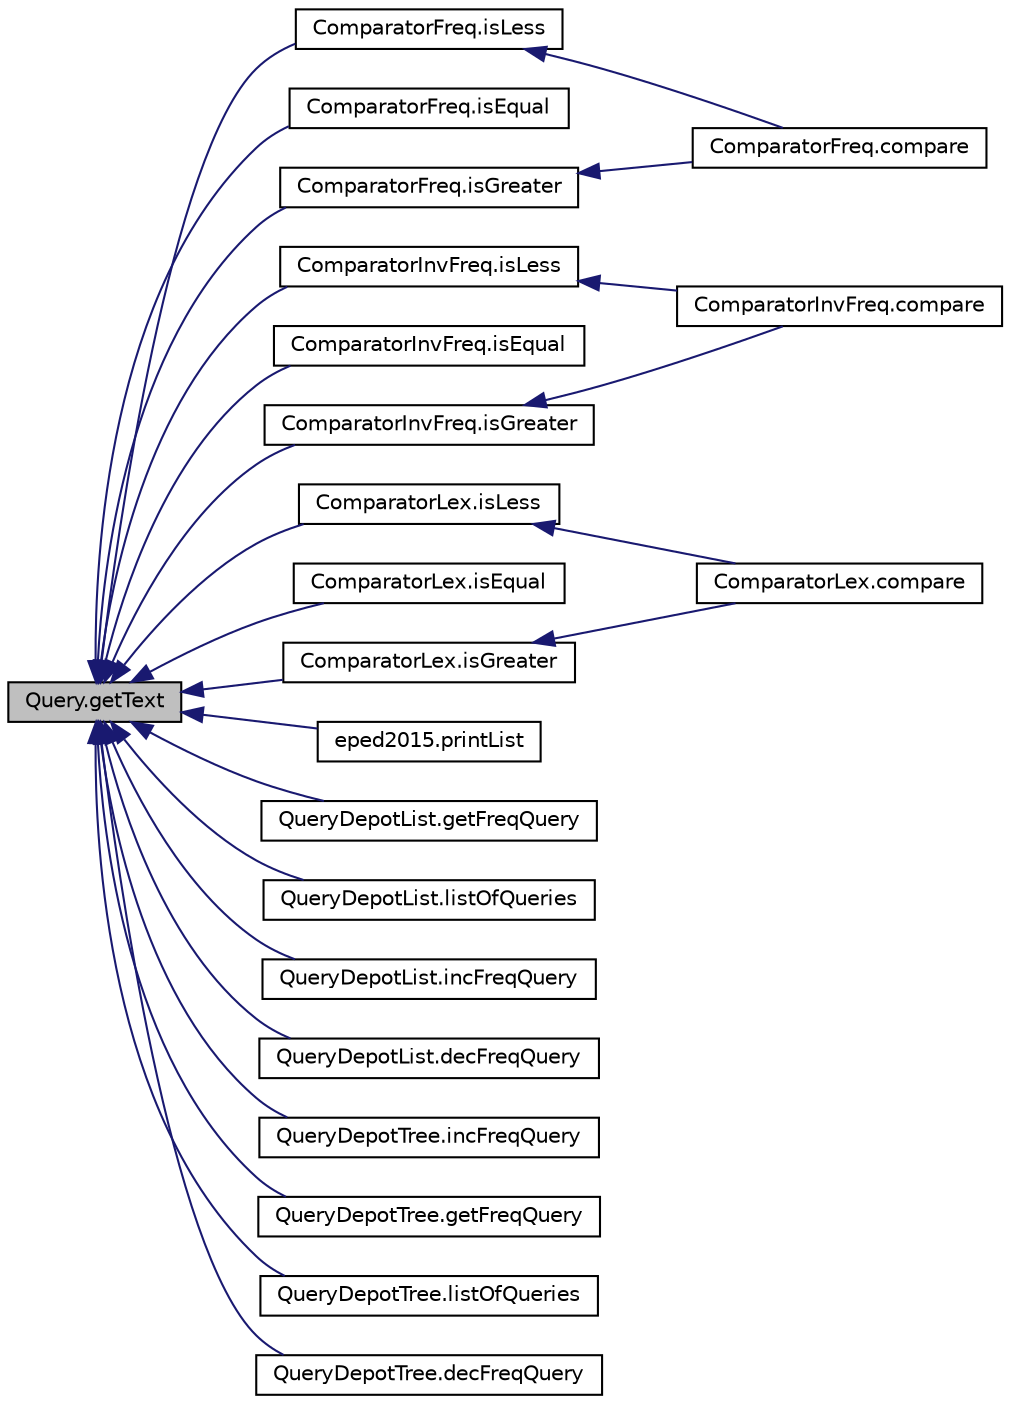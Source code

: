 digraph G
{
  edge [fontname="Helvetica",fontsize="10",labelfontname="Helvetica",labelfontsize="10"];
  node [fontname="Helvetica",fontsize="10",shape=record];
  rankdir="LR";
  Node1 [label="Query.getText",height=0.2,width=0.4,color="black", fillcolor="grey75", style="filled" fontcolor="black"];
  Node1 -> Node2 [dir="back",color="midnightblue",fontsize="10",style="solid",fontname="Helvetica"];
  Node2 [label="ComparatorFreq.isLess",height=0.2,width=0.4,color="black", fillcolor="white", style="filled",URL="$dd/d7d/classComparatorFreq.html#a0a78cab4948477cbfe111f8427ec93ec"];
  Node2 -> Node3 [dir="back",color="midnightblue",fontsize="10",style="solid",fontname="Helvetica"];
  Node3 [label="ComparatorFreq.compare",height=0.2,width=0.4,color="black", fillcolor="white", style="filled",URL="$dd/d7d/classComparatorFreq.html#aa806641750cb2876d3bf8b94771fd41e"];
  Node1 -> Node4 [dir="back",color="midnightblue",fontsize="10",style="solid",fontname="Helvetica"];
  Node4 [label="ComparatorFreq.isEqual",height=0.2,width=0.4,color="black", fillcolor="white", style="filled",URL="$dd/d7d/classComparatorFreq.html#a42d4f4b3a058a34c2076b79e2508ef00"];
  Node1 -> Node5 [dir="back",color="midnightblue",fontsize="10",style="solid",fontname="Helvetica"];
  Node5 [label="ComparatorFreq.isGreater",height=0.2,width=0.4,color="black", fillcolor="white", style="filled",URL="$dd/d7d/classComparatorFreq.html#afa554000c21bd461fc5e7dbb5e0d51b7"];
  Node5 -> Node3 [dir="back",color="midnightblue",fontsize="10",style="solid",fontname="Helvetica"];
  Node1 -> Node6 [dir="back",color="midnightblue",fontsize="10",style="solid",fontname="Helvetica"];
  Node6 [label="ComparatorInvFreq.isLess",height=0.2,width=0.4,color="black", fillcolor="white", style="filled",URL="$d1/d5a/classComparatorInvFreq.html#a9599b3bea32c10a228d56e98a3a911fc"];
  Node6 -> Node7 [dir="back",color="midnightblue",fontsize="10",style="solid",fontname="Helvetica"];
  Node7 [label="ComparatorInvFreq.compare",height=0.2,width=0.4,color="black", fillcolor="white", style="filled",URL="$d1/d5a/classComparatorInvFreq.html#ae18af4587ba69caa48d2c74e8e92aa52"];
  Node1 -> Node8 [dir="back",color="midnightblue",fontsize="10",style="solid",fontname="Helvetica"];
  Node8 [label="ComparatorInvFreq.isEqual",height=0.2,width=0.4,color="black", fillcolor="white", style="filled",URL="$d1/d5a/classComparatorInvFreq.html#aa94766eeca3e6c767ffcef2feabbea31"];
  Node1 -> Node9 [dir="back",color="midnightblue",fontsize="10",style="solid",fontname="Helvetica"];
  Node9 [label="ComparatorInvFreq.isGreater",height=0.2,width=0.4,color="black", fillcolor="white", style="filled",URL="$d1/d5a/classComparatorInvFreq.html#a274833a95fbea4b224f33ad8774ba6a4"];
  Node9 -> Node7 [dir="back",color="midnightblue",fontsize="10",style="solid",fontname="Helvetica"];
  Node1 -> Node10 [dir="back",color="midnightblue",fontsize="10",style="solid",fontname="Helvetica"];
  Node10 [label="ComparatorLex.isLess",height=0.2,width=0.4,color="black", fillcolor="white", style="filled",URL="$de/db4/classComparatorLex.html#a1d9972e804cc9358bb204e9697967d41"];
  Node10 -> Node11 [dir="back",color="midnightblue",fontsize="10",style="solid",fontname="Helvetica"];
  Node11 [label="ComparatorLex.compare",height=0.2,width=0.4,color="black", fillcolor="white", style="filled",URL="$de/db4/classComparatorLex.html#a98852a7ff4d437a661577f7932ba7dbf"];
  Node1 -> Node12 [dir="back",color="midnightblue",fontsize="10",style="solid",fontname="Helvetica"];
  Node12 [label="ComparatorLex.isEqual",height=0.2,width=0.4,color="black", fillcolor="white", style="filled",URL="$de/db4/classComparatorLex.html#a1f8f7068e792f3d22dac7a605f50ea4c"];
  Node1 -> Node13 [dir="back",color="midnightblue",fontsize="10",style="solid",fontname="Helvetica"];
  Node13 [label="ComparatorLex.isGreater",height=0.2,width=0.4,color="black", fillcolor="white", style="filled",URL="$de/db4/classComparatorLex.html#a1e56b03373e83142b5664d76c6a39642"];
  Node13 -> Node11 [dir="back",color="midnightblue",fontsize="10",style="solid",fontname="Helvetica"];
  Node1 -> Node14 [dir="back",color="midnightblue",fontsize="10",style="solid",fontname="Helvetica"];
  Node14 [label="eped2015.printList",height=0.2,width=0.4,color="black", fillcolor="white", style="filled",URL="$d1/da9/classeped2015.html#a9afff7958a228c4099fdf0cd2f49b1a3"];
  Node1 -> Node15 [dir="back",color="midnightblue",fontsize="10",style="solid",fontname="Helvetica"];
  Node15 [label="QueryDepotList.getFreqQuery",height=0.2,width=0.4,color="black", fillcolor="white", style="filled",URL="$d1/dbb/classQueryDepotList.html#a754d264b9c592ed6164c30e8a2780533"];
  Node1 -> Node16 [dir="back",color="midnightblue",fontsize="10",style="solid",fontname="Helvetica"];
  Node16 [label="QueryDepotList.listOfQueries",height=0.2,width=0.4,color="black", fillcolor="white", style="filled",URL="$d1/dbb/classQueryDepotList.html#aef3dfbb157aea9d8f754f6ce10c2380d"];
  Node1 -> Node17 [dir="back",color="midnightblue",fontsize="10",style="solid",fontname="Helvetica"];
  Node17 [label="QueryDepotList.incFreqQuery",height=0.2,width=0.4,color="black", fillcolor="white", style="filled",URL="$d1/dbb/classQueryDepotList.html#ad395cad92bd8e2a418913f45fe35827f"];
  Node1 -> Node18 [dir="back",color="midnightblue",fontsize="10",style="solid",fontname="Helvetica"];
  Node18 [label="QueryDepotList.decFreqQuery",height=0.2,width=0.4,color="black", fillcolor="white", style="filled",URL="$d1/dbb/classQueryDepotList.html#a4e3f0b8b1e0a2962d85127d4926c9ecc"];
  Node1 -> Node19 [dir="back",color="midnightblue",fontsize="10",style="solid",fontname="Helvetica"];
  Node19 [label="QueryDepotTree.incFreqQuery",height=0.2,width=0.4,color="black", fillcolor="white", style="filled",URL="$dc/d28/classQueryDepotTree.html#ae5f16276affe3481de1aae31f859ce98"];
  Node1 -> Node20 [dir="back",color="midnightblue",fontsize="10",style="solid",fontname="Helvetica"];
  Node20 [label="QueryDepotTree.getFreqQuery",height=0.2,width=0.4,color="black", fillcolor="white", style="filled",URL="$dc/d28/classQueryDepotTree.html#ac7974695ea017eaecf28be0ac5afa775"];
  Node1 -> Node21 [dir="back",color="midnightblue",fontsize="10",style="solid",fontname="Helvetica"];
  Node21 [label="QueryDepotTree.listOfQueries",height=0.2,width=0.4,color="black", fillcolor="white", style="filled",URL="$dc/d28/classQueryDepotTree.html#a182f512f10e6f47dc573a950ddcd509e"];
  Node1 -> Node22 [dir="back",color="midnightblue",fontsize="10",style="solid",fontname="Helvetica"];
  Node22 [label="QueryDepotTree.decFreqQuery",height=0.2,width=0.4,color="black", fillcolor="white", style="filled",URL="$dc/d28/classQueryDepotTree.html#a4890c6c20e6f778a5ddb8f53aa54201f"];
}
